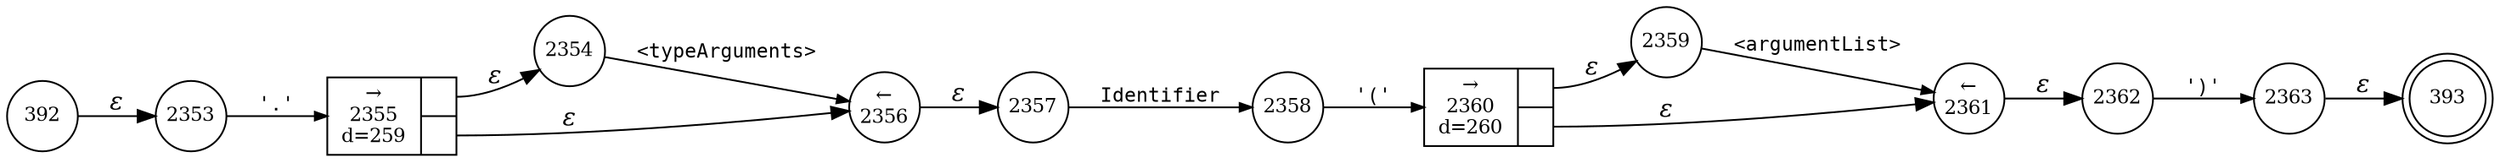 digraph ATN {
rankdir=LR;
s393[fontsize=11, label="393", shape=doublecircle, fixedsize=true, width=.6];
s392[fontsize=11,label="392", shape=circle, fixedsize=true, width=.55, peripheries=1];
s2353[fontsize=11,label="2353", shape=circle, fixedsize=true, width=.55, peripheries=1];
s2354[fontsize=11,label="2354", shape=circle, fixedsize=true, width=.55, peripheries=1];
s2355[fontsize=11,label="{&rarr;\n2355\nd=259|{<p0>|<p1>}}", shape=record, fixedsize=false, peripheries=1];
s2356[fontsize=11,label="&larr;\n2356", shape=circle, fixedsize=true, width=.55, peripheries=1];
s2357[fontsize=11,label="2357", shape=circle, fixedsize=true, width=.55, peripheries=1];
s2358[fontsize=11,label="2358", shape=circle, fixedsize=true, width=.55, peripheries=1];
s2359[fontsize=11,label="2359", shape=circle, fixedsize=true, width=.55, peripheries=1];
s2360[fontsize=11,label="{&rarr;\n2360\nd=260|{<p0>|<p1>}}", shape=record, fixedsize=false, peripheries=1];
s2361[fontsize=11,label="&larr;\n2361", shape=circle, fixedsize=true, width=.55, peripheries=1];
s2362[fontsize=11,label="2362", shape=circle, fixedsize=true, width=.55, peripheries=1];
s2363[fontsize=11,label="2363", shape=circle, fixedsize=true, width=.55, peripheries=1];
s392 -> s2353 [fontname="Times-Italic", label="&epsilon;"];
s2353 -> s2355 [fontsize=11, fontname="Courier", arrowsize=.7, label = "'.'", arrowhead = normal];
s2355:p0 -> s2354 [fontname="Times-Italic", label="&epsilon;"];
s2355:p1 -> s2356 [fontname="Times-Italic", label="&epsilon;"];
s2354 -> s2356 [fontsize=11, fontname="Courier", arrowsize=.7, label = "<typeArguments>", arrowhead = normal];
s2356 -> s2357 [fontname="Times-Italic", label="&epsilon;"];
s2357 -> s2358 [fontsize=11, fontname="Courier", arrowsize=.7, label = "Identifier", arrowhead = normal];
s2358 -> s2360 [fontsize=11, fontname="Courier", arrowsize=.7, label = "'('", arrowhead = normal];
s2360:p0 -> s2359 [fontname="Times-Italic", label="&epsilon;"];
s2360:p1 -> s2361 [fontname="Times-Italic", label="&epsilon;"];
s2359 -> s2361 [fontsize=11, fontname="Courier", arrowsize=.7, label = "<argumentList>", arrowhead = normal];
s2361 -> s2362 [fontname="Times-Italic", label="&epsilon;"];
s2362 -> s2363 [fontsize=11, fontname="Courier", arrowsize=.7, label = "')'", arrowhead = normal];
s2363 -> s393 [fontname="Times-Italic", label="&epsilon;"];
}
